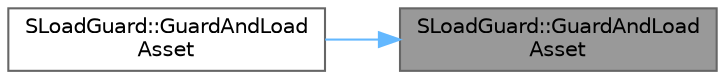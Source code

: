 digraph "SLoadGuard::GuardAndLoadAsset"
{
 // INTERACTIVE_SVG=YES
 // LATEX_PDF_SIZE
  bgcolor="transparent";
  edge [fontname=Helvetica,fontsize=10,labelfontname=Helvetica,labelfontsize=10];
  node [fontname=Helvetica,fontsize=10,shape=box,height=0.2,width=0.4];
  rankdir="RL";
  Node1 [id="Node000001",label="SLoadGuard::GuardAndLoad\lAsset",height=0.2,width=0.4,color="gray40", fillcolor="grey60", style="filled", fontcolor="black",tooltip="Displays the loading spinner until the asset is loaded Will pass a casted pointer to the given asset ..."];
  Node1 -> Node2 [id="edge1_Node000001_Node000002",dir="back",color="steelblue1",style="solid",tooltip=" "];
  Node2 [id="Node000002",label="SLoadGuard::GuardAndLoad\lAsset",height=0.2,width=0.4,color="grey40", fillcolor="white", style="filled",URL="$da/daf/classSLoadGuard.html#aa94868eda96240cc2cc36de1ae770037",tooltip=" "];
}
